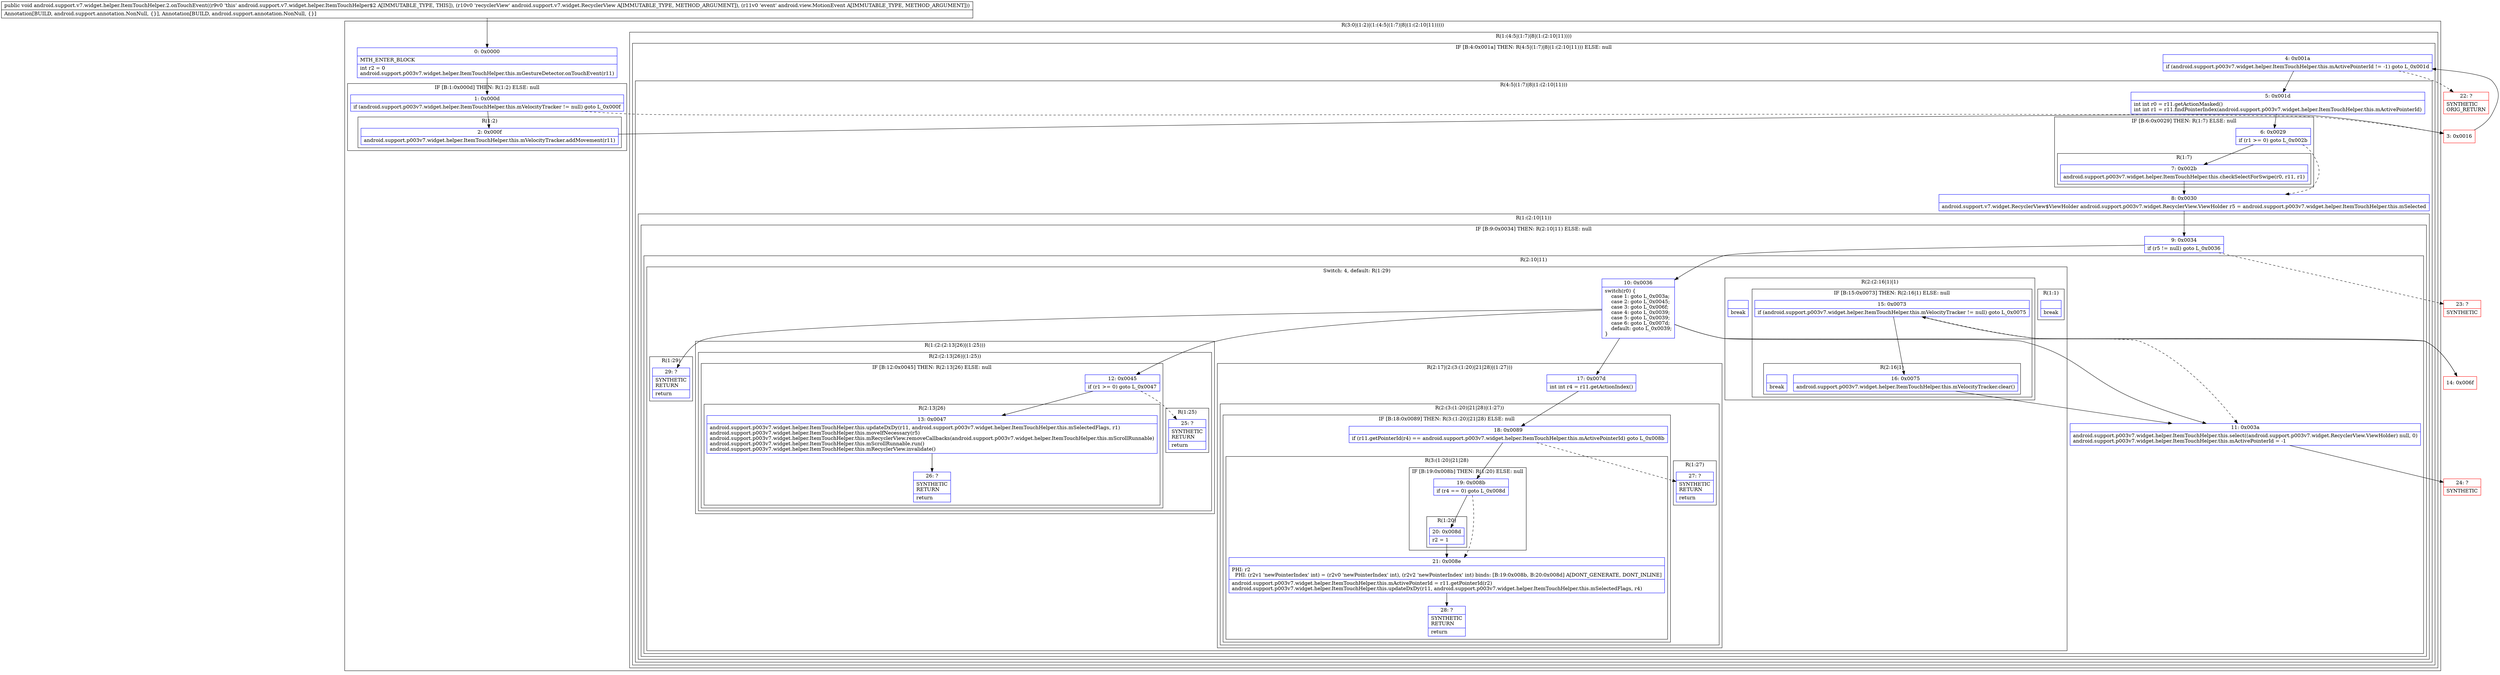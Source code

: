 digraph "CFG forandroid.support.v7.widget.helper.ItemTouchHelper.2.onTouchEvent(Landroid\/support\/v7\/widget\/RecyclerView;Landroid\/view\/MotionEvent;)V" {
subgraph cluster_Region_1258409900 {
label = "R(3:0|(1:2)|(1:(4:5|(1:7)|8|(1:(2:10|11)))))";
node [shape=record,color=blue];
Node_0 [shape=record,label="{0\:\ 0x0000|MTH_ENTER_BLOCK\l|int r2 = 0\landroid.support.p003v7.widget.helper.ItemTouchHelper.this.mGestureDetector.onTouchEvent(r11)\l}"];
subgraph cluster_IfRegion_1206653482 {
label = "IF [B:1:0x000d] THEN: R(1:2) ELSE: null";
node [shape=record,color=blue];
Node_1 [shape=record,label="{1\:\ 0x000d|if (android.support.p003v7.widget.helper.ItemTouchHelper.this.mVelocityTracker != null) goto L_0x000f\l}"];
subgraph cluster_Region_1948026500 {
label = "R(1:2)";
node [shape=record,color=blue];
Node_2 [shape=record,label="{2\:\ 0x000f|android.support.p003v7.widget.helper.ItemTouchHelper.this.mVelocityTracker.addMovement(r11)\l}"];
}
}
subgraph cluster_Region_1149397979 {
label = "R(1:(4:5|(1:7)|8|(1:(2:10|11))))";
node [shape=record,color=blue];
subgraph cluster_IfRegion_1351021230 {
label = "IF [B:4:0x001a] THEN: R(4:5|(1:7)|8|(1:(2:10|11))) ELSE: null";
node [shape=record,color=blue];
Node_4 [shape=record,label="{4\:\ 0x001a|if (android.support.p003v7.widget.helper.ItemTouchHelper.this.mActivePointerId != \-1) goto L_0x001d\l}"];
subgraph cluster_Region_554552159 {
label = "R(4:5|(1:7)|8|(1:(2:10|11)))";
node [shape=record,color=blue];
Node_5 [shape=record,label="{5\:\ 0x001d|int int r0 = r11.getActionMasked()\lint int r1 = r11.findPointerIndex(android.support.p003v7.widget.helper.ItemTouchHelper.this.mActivePointerId)\l}"];
subgraph cluster_IfRegion_872500700 {
label = "IF [B:6:0x0029] THEN: R(1:7) ELSE: null";
node [shape=record,color=blue];
Node_6 [shape=record,label="{6\:\ 0x0029|if (r1 \>= 0) goto L_0x002b\l}"];
subgraph cluster_Region_1681136765 {
label = "R(1:7)";
node [shape=record,color=blue];
Node_7 [shape=record,label="{7\:\ 0x002b|android.support.p003v7.widget.helper.ItemTouchHelper.this.checkSelectForSwipe(r0, r11, r1)\l}"];
}
}
Node_8 [shape=record,label="{8\:\ 0x0030|android.support.v7.widget.RecyclerView$ViewHolder android.support.p003v7.widget.RecyclerView.ViewHolder r5 = android.support.p003v7.widget.helper.ItemTouchHelper.this.mSelected\l}"];
subgraph cluster_Region_2002569174 {
label = "R(1:(2:10|11))";
node [shape=record,color=blue];
subgraph cluster_IfRegion_412376933 {
label = "IF [B:9:0x0034] THEN: R(2:10|11) ELSE: null";
node [shape=record,color=blue];
Node_9 [shape=record,label="{9\:\ 0x0034|if (r5 != null) goto L_0x0036\l}"];
subgraph cluster_Region_1743017759 {
label = "R(2:10|11)";
node [shape=record,color=blue];
subgraph cluster_SwitchRegion_1739067948 {
label = "Switch: 4, default: R(1:29)";
node [shape=record,color=blue];
Node_10 [shape=record,label="{10\:\ 0x0036|switch(r0) \{\l    case 1: goto L_0x003a;\l    case 2: goto L_0x0045;\l    case 3: goto L_0x006f;\l    case 4: goto L_0x0039;\l    case 5: goto L_0x0039;\l    case 6: goto L_0x007d;\l    default: goto L_0x0039;\l\}\l}"];
subgraph cluster_Region_820982923 {
label = "R(1:1)";
node [shape=record,color=blue];
Node_InsnContainer_1469821882 [shape=record,label="{|break\l}"];
}
subgraph cluster_Region_1189657832 {
label = "R(1:(2:(2:13|26)|(1:25)))";
node [shape=record,color=blue];
subgraph cluster_Region_66148229 {
label = "R(2:(2:13|26)|(1:25))";
node [shape=record,color=blue];
subgraph cluster_IfRegion_2065248048 {
label = "IF [B:12:0x0045] THEN: R(2:13|26) ELSE: null";
node [shape=record,color=blue];
Node_12 [shape=record,label="{12\:\ 0x0045|if (r1 \>= 0) goto L_0x0047\l}"];
subgraph cluster_Region_1057620954 {
label = "R(2:13|26)";
node [shape=record,color=blue];
Node_13 [shape=record,label="{13\:\ 0x0047|android.support.p003v7.widget.helper.ItemTouchHelper.this.updateDxDy(r11, android.support.p003v7.widget.helper.ItemTouchHelper.this.mSelectedFlags, r1)\landroid.support.p003v7.widget.helper.ItemTouchHelper.this.moveIfNecessary(r5)\landroid.support.p003v7.widget.helper.ItemTouchHelper.this.mRecyclerView.removeCallbacks(android.support.p003v7.widget.helper.ItemTouchHelper.this.mScrollRunnable)\landroid.support.p003v7.widget.helper.ItemTouchHelper.this.mScrollRunnable.run()\landroid.support.p003v7.widget.helper.ItemTouchHelper.this.mRecyclerView.invalidate()\l}"];
Node_26 [shape=record,label="{26\:\ ?|SYNTHETIC\lRETURN\l|return\l}"];
}
}
subgraph cluster_Region_1249075228 {
label = "R(1:25)";
node [shape=record,color=blue];
Node_25 [shape=record,label="{25\:\ ?|SYNTHETIC\lRETURN\l|return\l}"];
}
}
}
subgraph cluster_Region_1082068107 {
label = "R(2:(2:16|1)|1)";
node [shape=record,color=blue];
subgraph cluster_IfRegion_1140062096 {
label = "IF [B:15:0x0073] THEN: R(2:16|1) ELSE: null";
node [shape=record,color=blue];
Node_15 [shape=record,label="{15\:\ 0x0073|if (android.support.p003v7.widget.helper.ItemTouchHelper.this.mVelocityTracker != null) goto L_0x0075\l}"];
subgraph cluster_Region_1253563668 {
label = "R(2:16|1)";
node [shape=record,color=blue];
Node_16 [shape=record,label="{16\:\ 0x0075|android.support.p003v7.widget.helper.ItemTouchHelper.this.mVelocityTracker.clear()\l}"];
Node_InsnContainer_454375390 [shape=record,label="{|break\l}"];
}
}
Node_InsnContainer_599161699 [shape=record,label="{|break\l}"];
}
subgraph cluster_Region_650485254 {
label = "R(2:17|(2:(3:(1:20)|21|28)|(1:27)))";
node [shape=record,color=blue];
Node_17 [shape=record,label="{17\:\ 0x007d|int int r4 = r11.getActionIndex()\l}"];
subgraph cluster_Region_2141542386 {
label = "R(2:(3:(1:20)|21|28)|(1:27))";
node [shape=record,color=blue];
subgraph cluster_IfRegion_337073473 {
label = "IF [B:18:0x0089] THEN: R(3:(1:20)|21|28) ELSE: null";
node [shape=record,color=blue];
Node_18 [shape=record,label="{18\:\ 0x0089|if (r11.getPointerId(r4) == android.support.p003v7.widget.helper.ItemTouchHelper.this.mActivePointerId) goto L_0x008b\l}"];
subgraph cluster_Region_1303632188 {
label = "R(3:(1:20)|21|28)";
node [shape=record,color=blue];
subgraph cluster_IfRegion_2079097034 {
label = "IF [B:19:0x008b] THEN: R(1:20) ELSE: null";
node [shape=record,color=blue];
Node_19 [shape=record,label="{19\:\ 0x008b|if (r4 == 0) goto L_0x008d\l}"];
subgraph cluster_Region_158420426 {
label = "R(1:20)";
node [shape=record,color=blue];
Node_20 [shape=record,label="{20\:\ 0x008d|r2 = 1\l}"];
}
}
Node_21 [shape=record,label="{21\:\ 0x008e|PHI: r2 \l  PHI: (r2v1 'newPointerIndex' int) = (r2v0 'newPointerIndex' int), (r2v2 'newPointerIndex' int) binds: [B:19:0x008b, B:20:0x008d] A[DONT_GENERATE, DONT_INLINE]\l|android.support.p003v7.widget.helper.ItemTouchHelper.this.mActivePointerId = r11.getPointerId(r2)\landroid.support.p003v7.widget.helper.ItemTouchHelper.this.updateDxDy(r11, android.support.p003v7.widget.helper.ItemTouchHelper.this.mSelectedFlags, r4)\l}"];
Node_28 [shape=record,label="{28\:\ ?|SYNTHETIC\lRETURN\l|return\l}"];
}
}
subgraph cluster_Region_193882735 {
label = "R(1:27)";
node [shape=record,color=blue];
Node_27 [shape=record,label="{27\:\ ?|SYNTHETIC\lRETURN\l|return\l}"];
}
}
}
subgraph cluster_Region_966203143 {
label = "R(1:29)";
node [shape=record,color=blue];
Node_29 [shape=record,label="{29\:\ ?|SYNTHETIC\lRETURN\l|return\l}"];
}
}
Node_11 [shape=record,label="{11\:\ 0x003a|android.support.p003v7.widget.helper.ItemTouchHelper.this.select((android.support.p003v7.widget.RecyclerView.ViewHolder) null, 0)\landroid.support.p003v7.widget.helper.ItemTouchHelper.this.mActivePointerId = \-1\l}"];
}
}
}
}
}
}
}
Node_3 [shape=record,color=red,label="{3\:\ 0x0016}"];
Node_14 [shape=record,color=red,label="{14\:\ 0x006f}"];
Node_22 [shape=record,color=red,label="{22\:\ ?|SYNTHETIC\lORIG_RETURN\l}"];
Node_23 [shape=record,color=red,label="{23\:\ ?|SYNTHETIC\l}"];
Node_24 [shape=record,color=red,label="{24\:\ ?|SYNTHETIC\l}"];
MethodNode[shape=record,label="{public void android.support.v7.widget.helper.ItemTouchHelper.2.onTouchEvent((r9v0 'this' android.support.v7.widget.helper.ItemTouchHelper$2 A[IMMUTABLE_TYPE, THIS]), (r10v0 'recyclerView' android.support.v7.widget.RecyclerView A[IMMUTABLE_TYPE, METHOD_ARGUMENT]), (r11v0 'event' android.view.MotionEvent A[IMMUTABLE_TYPE, METHOD_ARGUMENT]))  | Annotation[BUILD, android.support.annotation.NonNull, \{\}], Annotation[BUILD, android.support.annotation.NonNull, \{\}]\l}"];
MethodNode -> Node_0;
Node_0 -> Node_1;
Node_1 -> Node_2;
Node_1 -> Node_3[style=dashed];
Node_2 -> Node_3;
Node_4 -> Node_5;
Node_4 -> Node_22[style=dashed];
Node_5 -> Node_6;
Node_6 -> Node_7;
Node_6 -> Node_8[style=dashed];
Node_7 -> Node_8;
Node_8 -> Node_9;
Node_9 -> Node_10;
Node_9 -> Node_23[style=dashed];
Node_10 -> Node_11;
Node_10 -> Node_12;
Node_10 -> Node_14;
Node_10 -> Node_17;
Node_10 -> Node_29;
Node_12 -> Node_13;
Node_12 -> Node_25[style=dashed];
Node_13 -> Node_26;
Node_15 -> Node_11[style=dashed];
Node_15 -> Node_16;
Node_16 -> Node_11;
Node_17 -> Node_18;
Node_18 -> Node_19;
Node_18 -> Node_27[style=dashed];
Node_19 -> Node_20;
Node_19 -> Node_21[style=dashed];
Node_20 -> Node_21;
Node_21 -> Node_28;
Node_11 -> Node_24;
Node_3 -> Node_4;
Node_14 -> Node_15;
}

